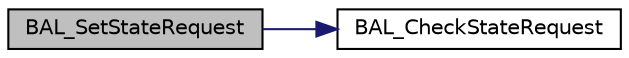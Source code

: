 digraph "BAL_SetStateRequest"
{
  edge [fontname="Helvetica",fontsize="10",labelfontname="Helvetica",labelfontsize="10"];
  node [fontname="Helvetica",fontsize="10",shape=record];
  rankdir="LR";
  Node66 [label="BAL_SetStateRequest",height=0.2,width=0.4,color="black", fillcolor="grey75", style="filled", fontcolor="black"];
  Node66 -> Node67 [color="midnightblue",fontsize="10",style="solid",fontname="Helvetica"];
  Node67 [label="BAL_CheckStateRequest",height=0.2,width=0.4,color="black", fillcolor="white", style="filled",URL="$bal_8c.html#ab7ab439bc4f7c3a35d992cbeec514424",tooltip="checks the state requests that are made. "];
}
